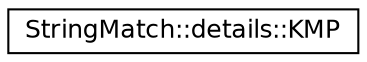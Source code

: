 digraph "Graphical Class Hierarchy"
{
 // INTERACTIVE_SVG=YES
 // LATEX_PDF_SIZE
  edge [fontname="Helvetica",fontsize="12",labelfontname="Helvetica",labelfontsize="12"];
  node [fontname="Helvetica",fontsize="12",shape=record];
  rankdir="LR";
  Node0 [label="StringMatch::details::KMP",height=0.2,width=0.4,color="black", fillcolor="white", style="filled",URL="$a00881.html",tooltip="Knuth-Morris-Pratt algorithm for searching pattern in text."];
}
